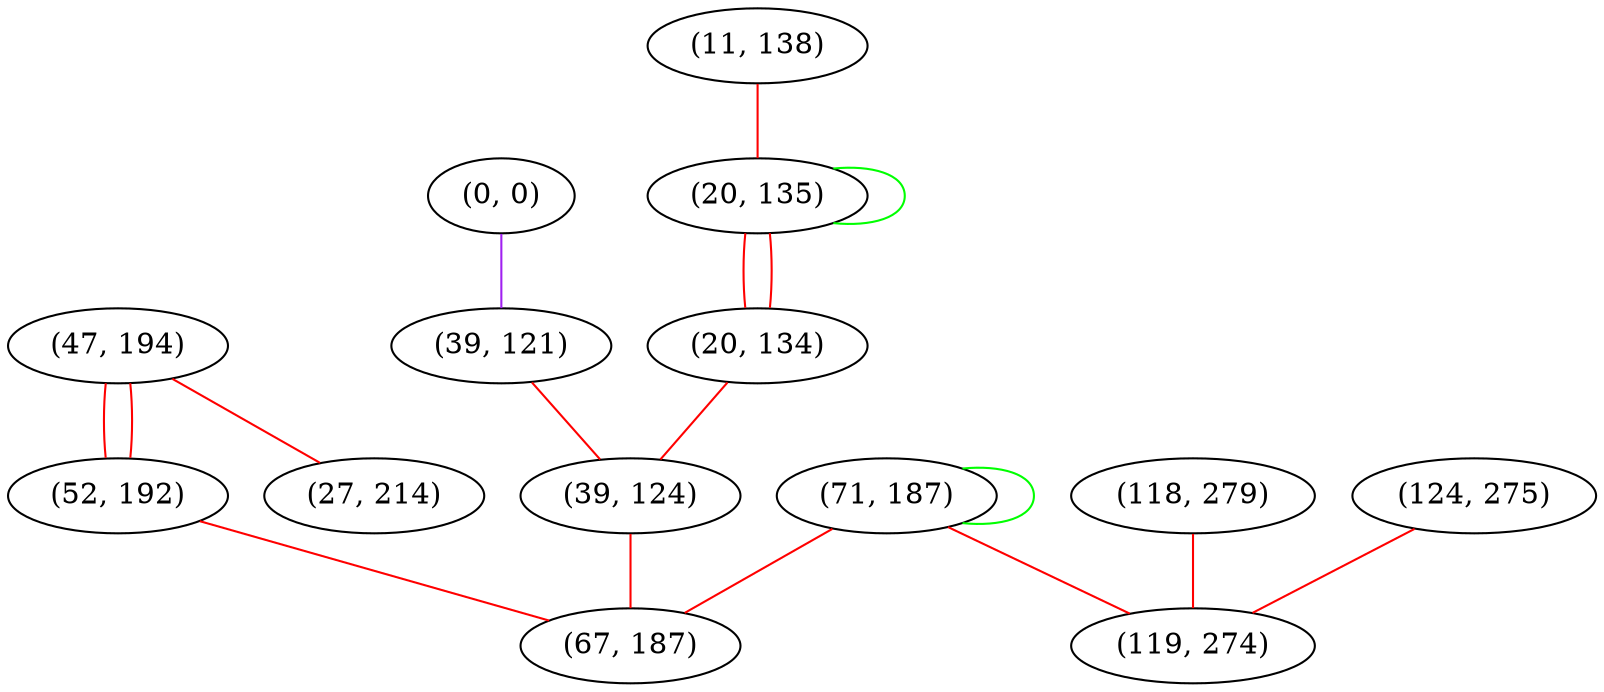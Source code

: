graph "" {
"(11, 138)";
"(0, 0)";
"(118, 279)";
"(47, 194)";
"(71, 187)";
"(27, 214)";
"(39, 121)";
"(20, 135)";
"(20, 134)";
"(39, 124)";
"(124, 275)";
"(52, 192)";
"(67, 187)";
"(119, 274)";
"(11, 138)" -- "(20, 135)"  [color=red, key=0, weight=1];
"(0, 0)" -- "(39, 121)"  [color=purple, key=0, weight=4];
"(118, 279)" -- "(119, 274)"  [color=red, key=0, weight=1];
"(47, 194)" -- "(27, 214)"  [color=red, key=0, weight=1];
"(47, 194)" -- "(52, 192)"  [color=red, key=0, weight=1];
"(47, 194)" -- "(52, 192)"  [color=red, key=1, weight=1];
"(71, 187)" -- "(71, 187)"  [color=green, key=0, weight=2];
"(71, 187)" -- "(67, 187)"  [color=red, key=0, weight=1];
"(71, 187)" -- "(119, 274)"  [color=red, key=0, weight=1];
"(39, 121)" -- "(39, 124)"  [color=red, key=0, weight=1];
"(20, 135)" -- "(20, 135)"  [color=green, key=0, weight=2];
"(20, 135)" -- "(20, 134)"  [color=red, key=0, weight=1];
"(20, 135)" -- "(20, 134)"  [color=red, key=1, weight=1];
"(20, 134)" -- "(39, 124)"  [color=red, key=0, weight=1];
"(39, 124)" -- "(67, 187)"  [color=red, key=0, weight=1];
"(124, 275)" -- "(119, 274)"  [color=red, key=0, weight=1];
"(52, 192)" -- "(67, 187)"  [color=red, key=0, weight=1];
}
